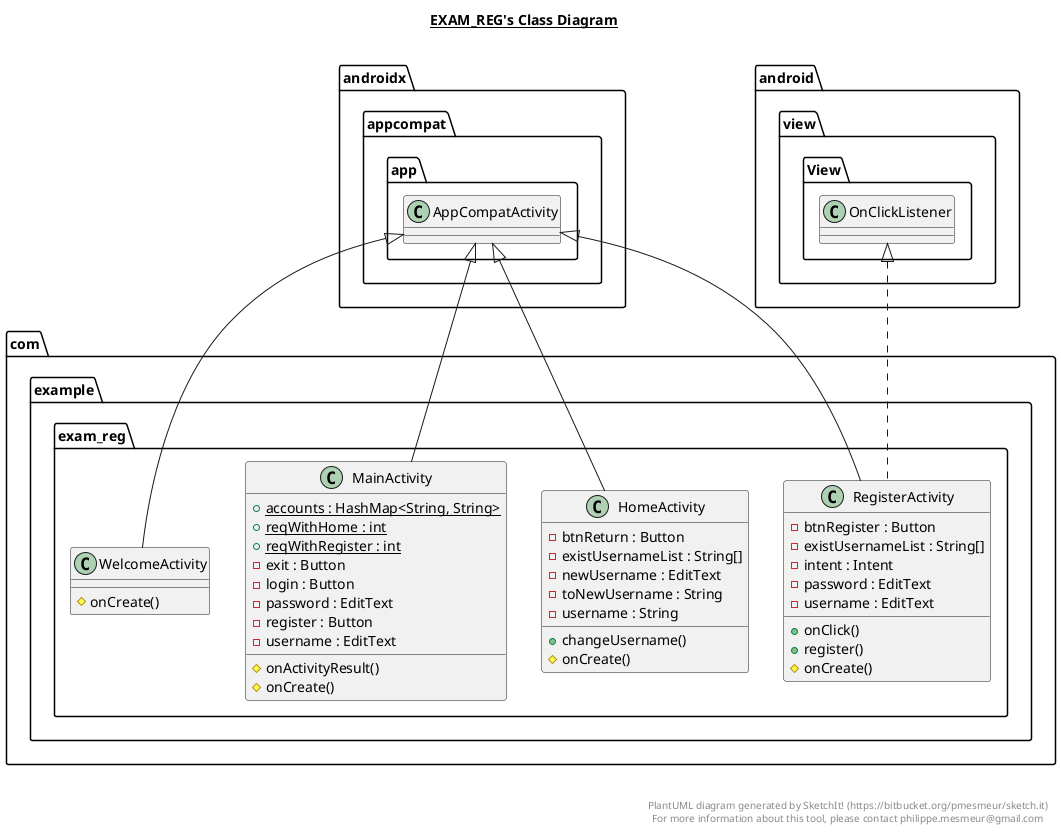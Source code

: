 @startuml

title __EXAM_REG's Class Diagram__\n

  namespace com.example.exam_reg {
    class com.example.exam_reg.HomeActivity {
        - btnReturn : Button
        - existUsernameList : String[]
        - newUsername : EditText
        - toNewUsername : String
        - username : String
        + changeUsername()
        # onCreate()
    }
  }
  

  namespace com.example.exam_reg {
    class com.example.exam_reg.MainActivity {
        {static} + accounts : HashMap<String, String>
        {static} + reqWithHome : int
        {static} + reqWithRegister : int
        - exit : Button
        - login : Button
        - password : EditText
        - register : Button
        - username : EditText
        # onActivityResult()
        # onCreate()
    }
  }
  

  namespace com.example.exam_reg {
    class com.example.exam_reg.RegisterActivity {
        - btnRegister : Button
        - existUsernameList : String[]
        - intent : Intent
        - password : EditText
        - username : EditText
        + onClick()
        + register()
        # onCreate()
    }
  }
  

  namespace com.example.exam_reg {
    class com.example.exam_reg.WelcomeActivity {
        # onCreate()
    }
  }
  

  com.example.exam_reg.HomeActivity -up-|> androidx.appcompat.app.AppCompatActivity
  com.example.exam_reg.MainActivity -up-|> androidx.appcompat.app.AppCompatActivity
  com.example.exam_reg.RegisterActivity .up.|> android.view.View.OnClickListener
  com.example.exam_reg.RegisterActivity -up-|> androidx.appcompat.app.AppCompatActivity
  com.example.exam_reg.WelcomeActivity -up-|> androidx.appcompat.app.AppCompatActivity


right footer


PlantUML diagram generated by SketchIt! (https://bitbucket.org/pmesmeur/sketch.it)
For more information about this tool, please contact philippe.mesmeur@gmail.com
endfooter

@enduml
